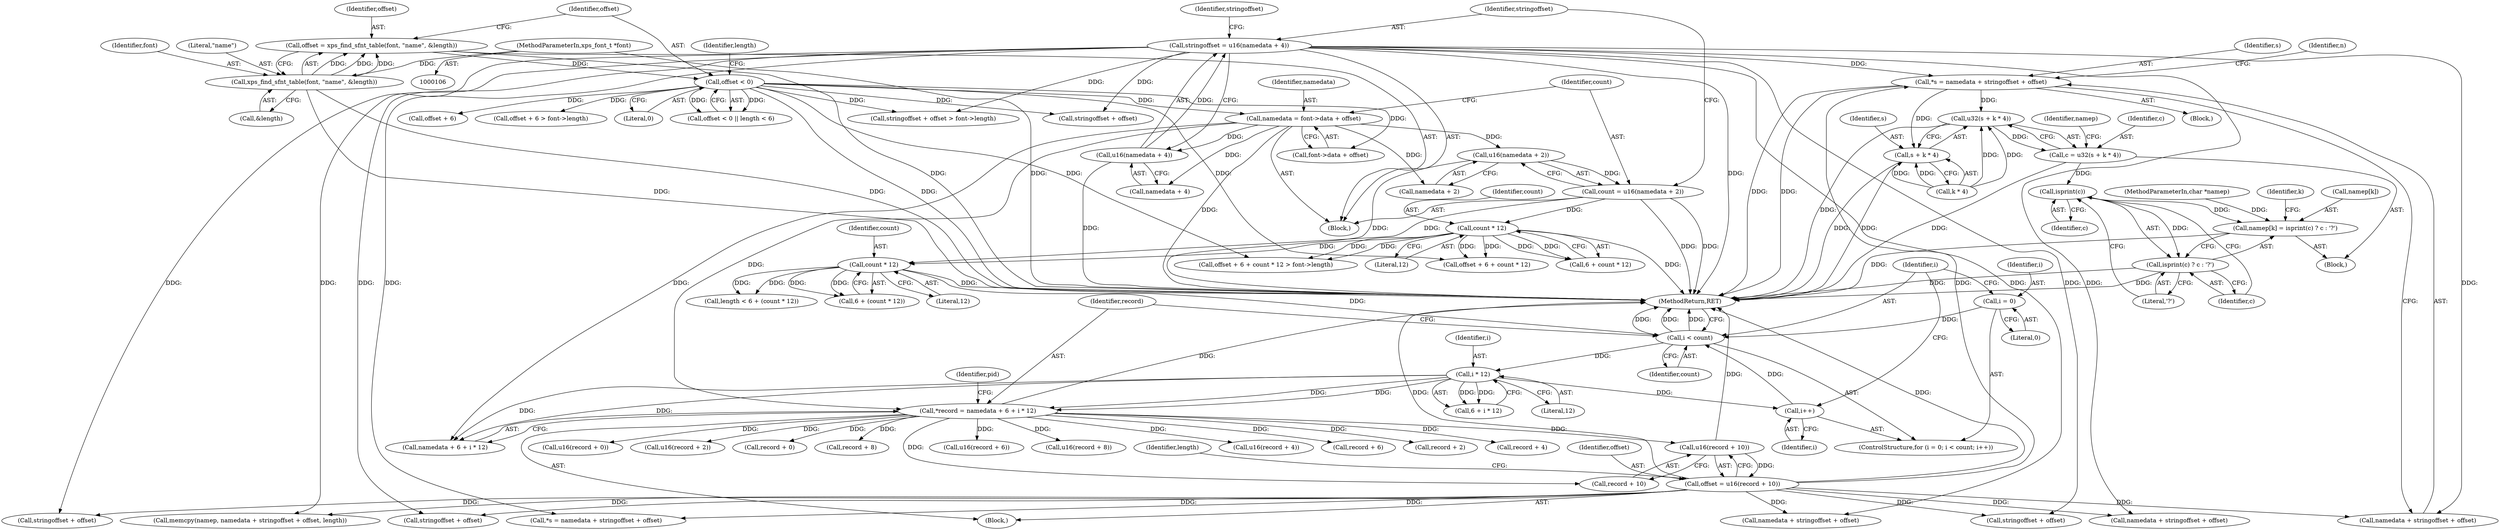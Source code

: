 digraph "0_ghostscript_3c2aebbedd37fab054e80f2e315de07d7e9b5bdb@pointer" {
"1000400" [label="(Call,*s = namedata + stringoffset + offset)"];
"1000169" [label="(Call,stringoffset = u16(namedata + 4))"];
"1000171" [label="(Call,u16(namedata + 4))"];
"1000156" [label="(Call,namedata = font->data + offset)"];
"1000134" [label="(Call,offset < 0)"];
"1000125" [label="(Call,offset = xps_find_sfnt_table(font, \"name\", &length))"];
"1000127" [label="(Call,xps_find_sfnt_table(font, \"name\", &length))"];
"1000107" [label="(MethodParameterIn,xps_font_t *font)"];
"1000265" [label="(Call,offset = u16(record + 10))"];
"1000267" [label="(Call,u16(record + 10))"];
"1000222" [label="(Call,*record = namedata + 6 + i * 12)"];
"1000228" [label="(Call,i * 12)"];
"1000215" [label="(Call,i < count)"];
"1000218" [label="(Call,i++)"];
"1000212" [label="(Call,i = 0)"];
"1000204" [label="(Call,count * 12)"];
"1000163" [label="(Call,count = u16(namedata + 2))"];
"1000165" [label="(Call,u16(namedata + 2))"];
"1000189" [label="(Call,count * 12)"];
"1000426" [label="(Call,u32(s + k * 4))"];
"1000424" [label="(Call,c = u32(s + k * 4))"];
"1000437" [label="(Call,isprint(c))"];
"1000432" [label="(Call,namep[k] = isprint(c) ? c : '?')"];
"1000436" [label="(Call,isprint(c) ? c : '?')"];
"1000427" [label="(Call,s + k * 4)"];
"1000204" [label="(Call,count * 12)"];
"1000170" [label="(Identifier,stringoffset)"];
"1000191" [label="(Literal,12)"];
"1000398" [label="(Block,)"];
"1000217" [label="(Identifier,count)"];
"1000297" [label="(Call,memcpy(namep, namedata + stringoffset + offset, length))"];
"1000436" [label="(Call,isprint(c) ? c : '?')"];
"1000255" [label="(Call,u16(record + 6))"];
"1000409" [label="(Identifier,n)"];
"1000146" [label="(Call,offset + 6)"];
"1000228" [label="(Call,i * 12)"];
"1000145" [label="(Call,offset + 6 > font->length)"];
"1000265" [label="(Call,offset = u16(record + 10))"];
"1000261" [label="(Call,u16(record + 8))"];
"1000248" [label="(Call,u16(record + 4))"];
"1000190" [label="(Identifier,count)"];
"1000428" [label="(Identifier,s)"];
"1000126" [label="(Identifier,offset)"];
"1000299" [label="(Call,namedata + stringoffset + offset)"];
"1000256" [label="(Call,record + 6)"];
"1000206" [label="(Literal,12)"];
"1000424" [label="(Call,c = u32(s + k * 4))"];
"1000266" [label="(Identifier,offset)"];
"1000429" [label="(Call,k * 4)"];
"1000133" [label="(Call,offset < 0 || length < 6)"];
"1000213" [label="(Identifier,i)"];
"1000426" [label="(Call,u32(s + k * 4))"];
"1000165" [label="(Call,u16(namedata + 2))"];
"1000400" [label="(Call,*s = namedata + stringoffset + offset)"];
"1000202" [label="(Call,6 + (count * 12))"];
"1000216" [label="(Identifier,i)"];
"1000219" [label="(Identifier,i)"];
"1000336" [label="(Call,stringoffset + offset)"];
"1000156" [label="(Call,namedata = font->data + offset)"];
"1000177" [label="(Call,stringoffset + offset > font->length)"];
"1000427" [label="(Call,s + k * 4)"];
"1000127" [label="(Call,xps_find_sfnt_table(font, \"name\", &length))"];
"1000334" [label="(Call,namedata + stringoffset + offset)"];
"1000224" [label="(Call,namedata + 6 + i * 12)"];
"1000267" [label="(Call,u16(record + 10))"];
"1000404" [label="(Call,stringoffset + offset)"];
"1000422" [label="(Block,)"];
"1000402" [label="(Call,namedata + stringoffset + offset)"];
"1000440" [label="(Literal,'?')"];
"1000421" [label="(Identifier,k)"];
"1000226" [label="(Call,6 + i * 12)"];
"1000185" [label="(Call,offset + 6 + count * 12)"];
"1000242" [label="(Call,record + 2)"];
"1000332" [label="(Call,*s = namedata + stringoffset + offset)"];
"1000425" [label="(Identifier,c)"];
"1000171" [label="(Call,u16(namedata + 4))"];
"1000230" [label="(Literal,12)"];
"1000215" [label="(Call,i < count)"];
"1000249" [label="(Call,record + 4)"];
"1000166" [label="(Call,namedata + 2)"];
"1000212" [label="(Call,i = 0)"];
"1000125" [label="(Call,offset = xps_find_sfnt_table(font, \"name\", &length))"];
"1000439" [label="(Identifier,c)"];
"1000234" [label="(Call,u16(record + 0))"];
"1000223" [label="(Identifier,record)"];
"1000218" [label="(Call,i++)"];
"1000179" [label="(Identifier,stringoffset)"];
"1000433" [label="(Call,namep[k])"];
"1000434" [label="(Identifier,namep)"];
"1000214" [label="(Literal,0)"];
"1000189" [label="(Call,count * 12)"];
"1000241" [label="(Call,u16(record + 2))"];
"1000205" [label="(Identifier,count)"];
"1000129" [label="(Literal,\"name\")"];
"1000401" [label="(Identifier,s)"];
"1000110" [label="(Block,)"];
"1000187" [label="(Call,6 + count * 12)"];
"1000437" [label="(Call,isprint(c))"];
"1000211" [label="(ControlStructure,for (i = 0; i < count; i++))"];
"1000184" [label="(Call,offset + 6 + count * 12 > font->length)"];
"1000169" [label="(Call,stringoffset = u16(namedata + 4))"];
"1000233" [label="(Identifier,pid)"];
"1000301" [label="(Call,stringoffset + offset)"];
"1000128" [label="(Identifier,font)"];
"1000268" [label="(Call,record + 10)"];
"1000449" [label="(MethodReturn,RET)"];
"1000235" [label="(Call,record + 0)"];
"1000107" [label="(MethodParameterIn,xps_font_t *font)"];
"1000135" [label="(Identifier,offset)"];
"1000438" [label="(Identifier,c)"];
"1000164" [label="(Identifier,count)"];
"1000138" [label="(Identifier,length)"];
"1000229" [label="(Identifier,i)"];
"1000262" [label="(Call,record + 8)"];
"1000163" [label="(Call,count = u16(namedata + 2))"];
"1000157" [label="(Identifier,namedata)"];
"1000272" [label="(Identifier,length)"];
"1000136" [label="(Literal,0)"];
"1000220" [label="(Block,)"];
"1000158" [label="(Call,font->data + offset)"];
"1000200" [label="(Call,length < 6 + (count * 12))"];
"1000178" [label="(Call,stringoffset + offset)"];
"1000130" [label="(Call,&length)"];
"1000108" [label="(MethodParameterIn,char *namep)"];
"1000134" [label="(Call,offset < 0)"];
"1000432" [label="(Call,namep[k] = isprint(c) ? c : '?')"];
"1000172" [label="(Call,namedata + 4)"];
"1000222" [label="(Call,*record = namedata + 6 + i * 12)"];
"1000400" -> "1000398"  [label="AST: "];
"1000400" -> "1000402"  [label="CFG: "];
"1000401" -> "1000400"  [label="AST: "];
"1000402" -> "1000400"  [label="AST: "];
"1000409" -> "1000400"  [label="CFG: "];
"1000400" -> "1000449"  [label="DDG: "];
"1000400" -> "1000449"  [label="DDG: "];
"1000169" -> "1000400"  [label="DDG: "];
"1000265" -> "1000400"  [label="DDG: "];
"1000400" -> "1000426"  [label="DDG: "];
"1000400" -> "1000427"  [label="DDG: "];
"1000169" -> "1000110"  [label="AST: "];
"1000169" -> "1000171"  [label="CFG: "];
"1000170" -> "1000169"  [label="AST: "];
"1000171" -> "1000169"  [label="AST: "];
"1000179" -> "1000169"  [label="CFG: "];
"1000169" -> "1000449"  [label="DDG: "];
"1000171" -> "1000169"  [label="DDG: "];
"1000169" -> "1000177"  [label="DDG: "];
"1000169" -> "1000178"  [label="DDG: "];
"1000169" -> "1000297"  [label="DDG: "];
"1000169" -> "1000299"  [label="DDG: "];
"1000169" -> "1000301"  [label="DDG: "];
"1000169" -> "1000332"  [label="DDG: "];
"1000169" -> "1000334"  [label="DDG: "];
"1000169" -> "1000336"  [label="DDG: "];
"1000169" -> "1000402"  [label="DDG: "];
"1000169" -> "1000404"  [label="DDG: "];
"1000171" -> "1000172"  [label="CFG: "];
"1000172" -> "1000171"  [label="AST: "];
"1000171" -> "1000449"  [label="DDG: "];
"1000156" -> "1000171"  [label="DDG: "];
"1000156" -> "1000110"  [label="AST: "];
"1000156" -> "1000158"  [label="CFG: "];
"1000157" -> "1000156"  [label="AST: "];
"1000158" -> "1000156"  [label="AST: "];
"1000164" -> "1000156"  [label="CFG: "];
"1000156" -> "1000449"  [label="DDG: "];
"1000134" -> "1000156"  [label="DDG: "];
"1000156" -> "1000165"  [label="DDG: "];
"1000156" -> "1000166"  [label="DDG: "];
"1000156" -> "1000172"  [label="DDG: "];
"1000156" -> "1000222"  [label="DDG: "];
"1000156" -> "1000224"  [label="DDG: "];
"1000134" -> "1000133"  [label="AST: "];
"1000134" -> "1000136"  [label="CFG: "];
"1000135" -> "1000134"  [label="AST: "];
"1000136" -> "1000134"  [label="AST: "];
"1000138" -> "1000134"  [label="CFG: "];
"1000133" -> "1000134"  [label="CFG: "];
"1000134" -> "1000449"  [label="DDG: "];
"1000134" -> "1000133"  [label="DDG: "];
"1000134" -> "1000133"  [label="DDG: "];
"1000125" -> "1000134"  [label="DDG: "];
"1000134" -> "1000145"  [label="DDG: "];
"1000134" -> "1000146"  [label="DDG: "];
"1000134" -> "1000158"  [label="DDG: "];
"1000134" -> "1000177"  [label="DDG: "];
"1000134" -> "1000178"  [label="DDG: "];
"1000134" -> "1000184"  [label="DDG: "];
"1000134" -> "1000185"  [label="DDG: "];
"1000125" -> "1000110"  [label="AST: "];
"1000125" -> "1000127"  [label="CFG: "];
"1000126" -> "1000125"  [label="AST: "];
"1000127" -> "1000125"  [label="AST: "];
"1000135" -> "1000125"  [label="CFG: "];
"1000125" -> "1000449"  [label="DDG: "];
"1000127" -> "1000125"  [label="DDG: "];
"1000127" -> "1000125"  [label="DDG: "];
"1000127" -> "1000125"  [label="DDG: "];
"1000127" -> "1000130"  [label="CFG: "];
"1000128" -> "1000127"  [label="AST: "];
"1000129" -> "1000127"  [label="AST: "];
"1000130" -> "1000127"  [label="AST: "];
"1000127" -> "1000449"  [label="DDG: "];
"1000127" -> "1000449"  [label="DDG: "];
"1000107" -> "1000127"  [label="DDG: "];
"1000107" -> "1000106"  [label="AST: "];
"1000107" -> "1000449"  [label="DDG: "];
"1000265" -> "1000220"  [label="AST: "];
"1000265" -> "1000267"  [label="CFG: "];
"1000266" -> "1000265"  [label="AST: "];
"1000267" -> "1000265"  [label="AST: "];
"1000272" -> "1000265"  [label="CFG: "];
"1000265" -> "1000449"  [label="DDG: "];
"1000265" -> "1000449"  [label="DDG: "];
"1000267" -> "1000265"  [label="DDG: "];
"1000265" -> "1000297"  [label="DDG: "];
"1000265" -> "1000299"  [label="DDG: "];
"1000265" -> "1000301"  [label="DDG: "];
"1000265" -> "1000332"  [label="DDG: "];
"1000265" -> "1000334"  [label="DDG: "];
"1000265" -> "1000336"  [label="DDG: "];
"1000265" -> "1000402"  [label="DDG: "];
"1000265" -> "1000404"  [label="DDG: "];
"1000267" -> "1000268"  [label="CFG: "];
"1000268" -> "1000267"  [label="AST: "];
"1000267" -> "1000449"  [label="DDG: "];
"1000222" -> "1000267"  [label="DDG: "];
"1000222" -> "1000220"  [label="AST: "];
"1000222" -> "1000224"  [label="CFG: "];
"1000223" -> "1000222"  [label="AST: "];
"1000224" -> "1000222"  [label="AST: "];
"1000233" -> "1000222"  [label="CFG: "];
"1000222" -> "1000449"  [label="DDG: "];
"1000228" -> "1000222"  [label="DDG: "];
"1000228" -> "1000222"  [label="DDG: "];
"1000222" -> "1000234"  [label="DDG: "];
"1000222" -> "1000235"  [label="DDG: "];
"1000222" -> "1000241"  [label="DDG: "];
"1000222" -> "1000242"  [label="DDG: "];
"1000222" -> "1000248"  [label="DDG: "];
"1000222" -> "1000249"  [label="DDG: "];
"1000222" -> "1000255"  [label="DDG: "];
"1000222" -> "1000256"  [label="DDG: "];
"1000222" -> "1000261"  [label="DDG: "];
"1000222" -> "1000262"  [label="DDG: "];
"1000222" -> "1000268"  [label="DDG: "];
"1000228" -> "1000226"  [label="AST: "];
"1000228" -> "1000230"  [label="CFG: "];
"1000229" -> "1000228"  [label="AST: "];
"1000230" -> "1000228"  [label="AST: "];
"1000226" -> "1000228"  [label="CFG: "];
"1000228" -> "1000218"  [label="DDG: "];
"1000228" -> "1000224"  [label="DDG: "];
"1000228" -> "1000224"  [label="DDG: "];
"1000228" -> "1000226"  [label="DDG: "];
"1000228" -> "1000226"  [label="DDG: "];
"1000215" -> "1000228"  [label="DDG: "];
"1000215" -> "1000211"  [label="AST: "];
"1000215" -> "1000217"  [label="CFG: "];
"1000216" -> "1000215"  [label="AST: "];
"1000217" -> "1000215"  [label="AST: "];
"1000223" -> "1000215"  [label="CFG: "];
"1000449" -> "1000215"  [label="CFG: "];
"1000215" -> "1000449"  [label="DDG: "];
"1000215" -> "1000449"  [label="DDG: "];
"1000215" -> "1000449"  [label="DDG: "];
"1000218" -> "1000215"  [label="DDG: "];
"1000212" -> "1000215"  [label="DDG: "];
"1000204" -> "1000215"  [label="DDG: "];
"1000218" -> "1000211"  [label="AST: "];
"1000218" -> "1000219"  [label="CFG: "];
"1000219" -> "1000218"  [label="AST: "];
"1000216" -> "1000218"  [label="CFG: "];
"1000212" -> "1000211"  [label="AST: "];
"1000212" -> "1000214"  [label="CFG: "];
"1000213" -> "1000212"  [label="AST: "];
"1000214" -> "1000212"  [label="AST: "];
"1000216" -> "1000212"  [label="CFG: "];
"1000204" -> "1000202"  [label="AST: "];
"1000204" -> "1000206"  [label="CFG: "];
"1000205" -> "1000204"  [label="AST: "];
"1000206" -> "1000204"  [label="AST: "];
"1000202" -> "1000204"  [label="CFG: "];
"1000204" -> "1000449"  [label="DDG: "];
"1000204" -> "1000200"  [label="DDG: "];
"1000204" -> "1000200"  [label="DDG: "];
"1000204" -> "1000202"  [label="DDG: "];
"1000204" -> "1000202"  [label="DDG: "];
"1000163" -> "1000204"  [label="DDG: "];
"1000189" -> "1000204"  [label="DDG: "];
"1000163" -> "1000110"  [label="AST: "];
"1000163" -> "1000165"  [label="CFG: "];
"1000164" -> "1000163"  [label="AST: "];
"1000165" -> "1000163"  [label="AST: "];
"1000170" -> "1000163"  [label="CFG: "];
"1000163" -> "1000449"  [label="DDG: "];
"1000163" -> "1000449"  [label="DDG: "];
"1000165" -> "1000163"  [label="DDG: "];
"1000163" -> "1000189"  [label="DDG: "];
"1000165" -> "1000166"  [label="CFG: "];
"1000166" -> "1000165"  [label="AST: "];
"1000165" -> "1000449"  [label="DDG: "];
"1000189" -> "1000187"  [label="AST: "];
"1000189" -> "1000191"  [label="CFG: "];
"1000190" -> "1000189"  [label="AST: "];
"1000191" -> "1000189"  [label="AST: "];
"1000187" -> "1000189"  [label="CFG: "];
"1000189" -> "1000449"  [label="DDG: "];
"1000189" -> "1000184"  [label="DDG: "];
"1000189" -> "1000184"  [label="DDG: "];
"1000189" -> "1000185"  [label="DDG: "];
"1000189" -> "1000185"  [label="DDG: "];
"1000189" -> "1000187"  [label="DDG: "];
"1000189" -> "1000187"  [label="DDG: "];
"1000426" -> "1000424"  [label="AST: "];
"1000426" -> "1000427"  [label="CFG: "];
"1000427" -> "1000426"  [label="AST: "];
"1000424" -> "1000426"  [label="CFG: "];
"1000426" -> "1000449"  [label="DDG: "];
"1000426" -> "1000424"  [label="DDG: "];
"1000429" -> "1000426"  [label="DDG: "];
"1000429" -> "1000426"  [label="DDG: "];
"1000424" -> "1000422"  [label="AST: "];
"1000425" -> "1000424"  [label="AST: "];
"1000434" -> "1000424"  [label="CFG: "];
"1000424" -> "1000449"  [label="DDG: "];
"1000424" -> "1000437"  [label="DDG: "];
"1000437" -> "1000436"  [label="AST: "];
"1000437" -> "1000438"  [label="CFG: "];
"1000438" -> "1000437"  [label="AST: "];
"1000439" -> "1000437"  [label="CFG: "];
"1000440" -> "1000437"  [label="CFG: "];
"1000437" -> "1000432"  [label="DDG: "];
"1000437" -> "1000436"  [label="DDG: "];
"1000432" -> "1000422"  [label="AST: "];
"1000432" -> "1000436"  [label="CFG: "];
"1000433" -> "1000432"  [label="AST: "];
"1000436" -> "1000432"  [label="AST: "];
"1000421" -> "1000432"  [label="CFG: "];
"1000432" -> "1000449"  [label="DDG: "];
"1000108" -> "1000432"  [label="DDG: "];
"1000436" -> "1000439"  [label="CFG: "];
"1000436" -> "1000440"  [label="CFG: "];
"1000439" -> "1000436"  [label="AST: "];
"1000440" -> "1000436"  [label="AST: "];
"1000436" -> "1000449"  [label="DDG: "];
"1000436" -> "1000449"  [label="DDG: "];
"1000427" -> "1000429"  [label="CFG: "];
"1000428" -> "1000427"  [label="AST: "];
"1000429" -> "1000427"  [label="AST: "];
"1000427" -> "1000449"  [label="DDG: "];
"1000427" -> "1000449"  [label="DDG: "];
"1000429" -> "1000427"  [label="DDG: "];
"1000429" -> "1000427"  [label="DDG: "];
}
